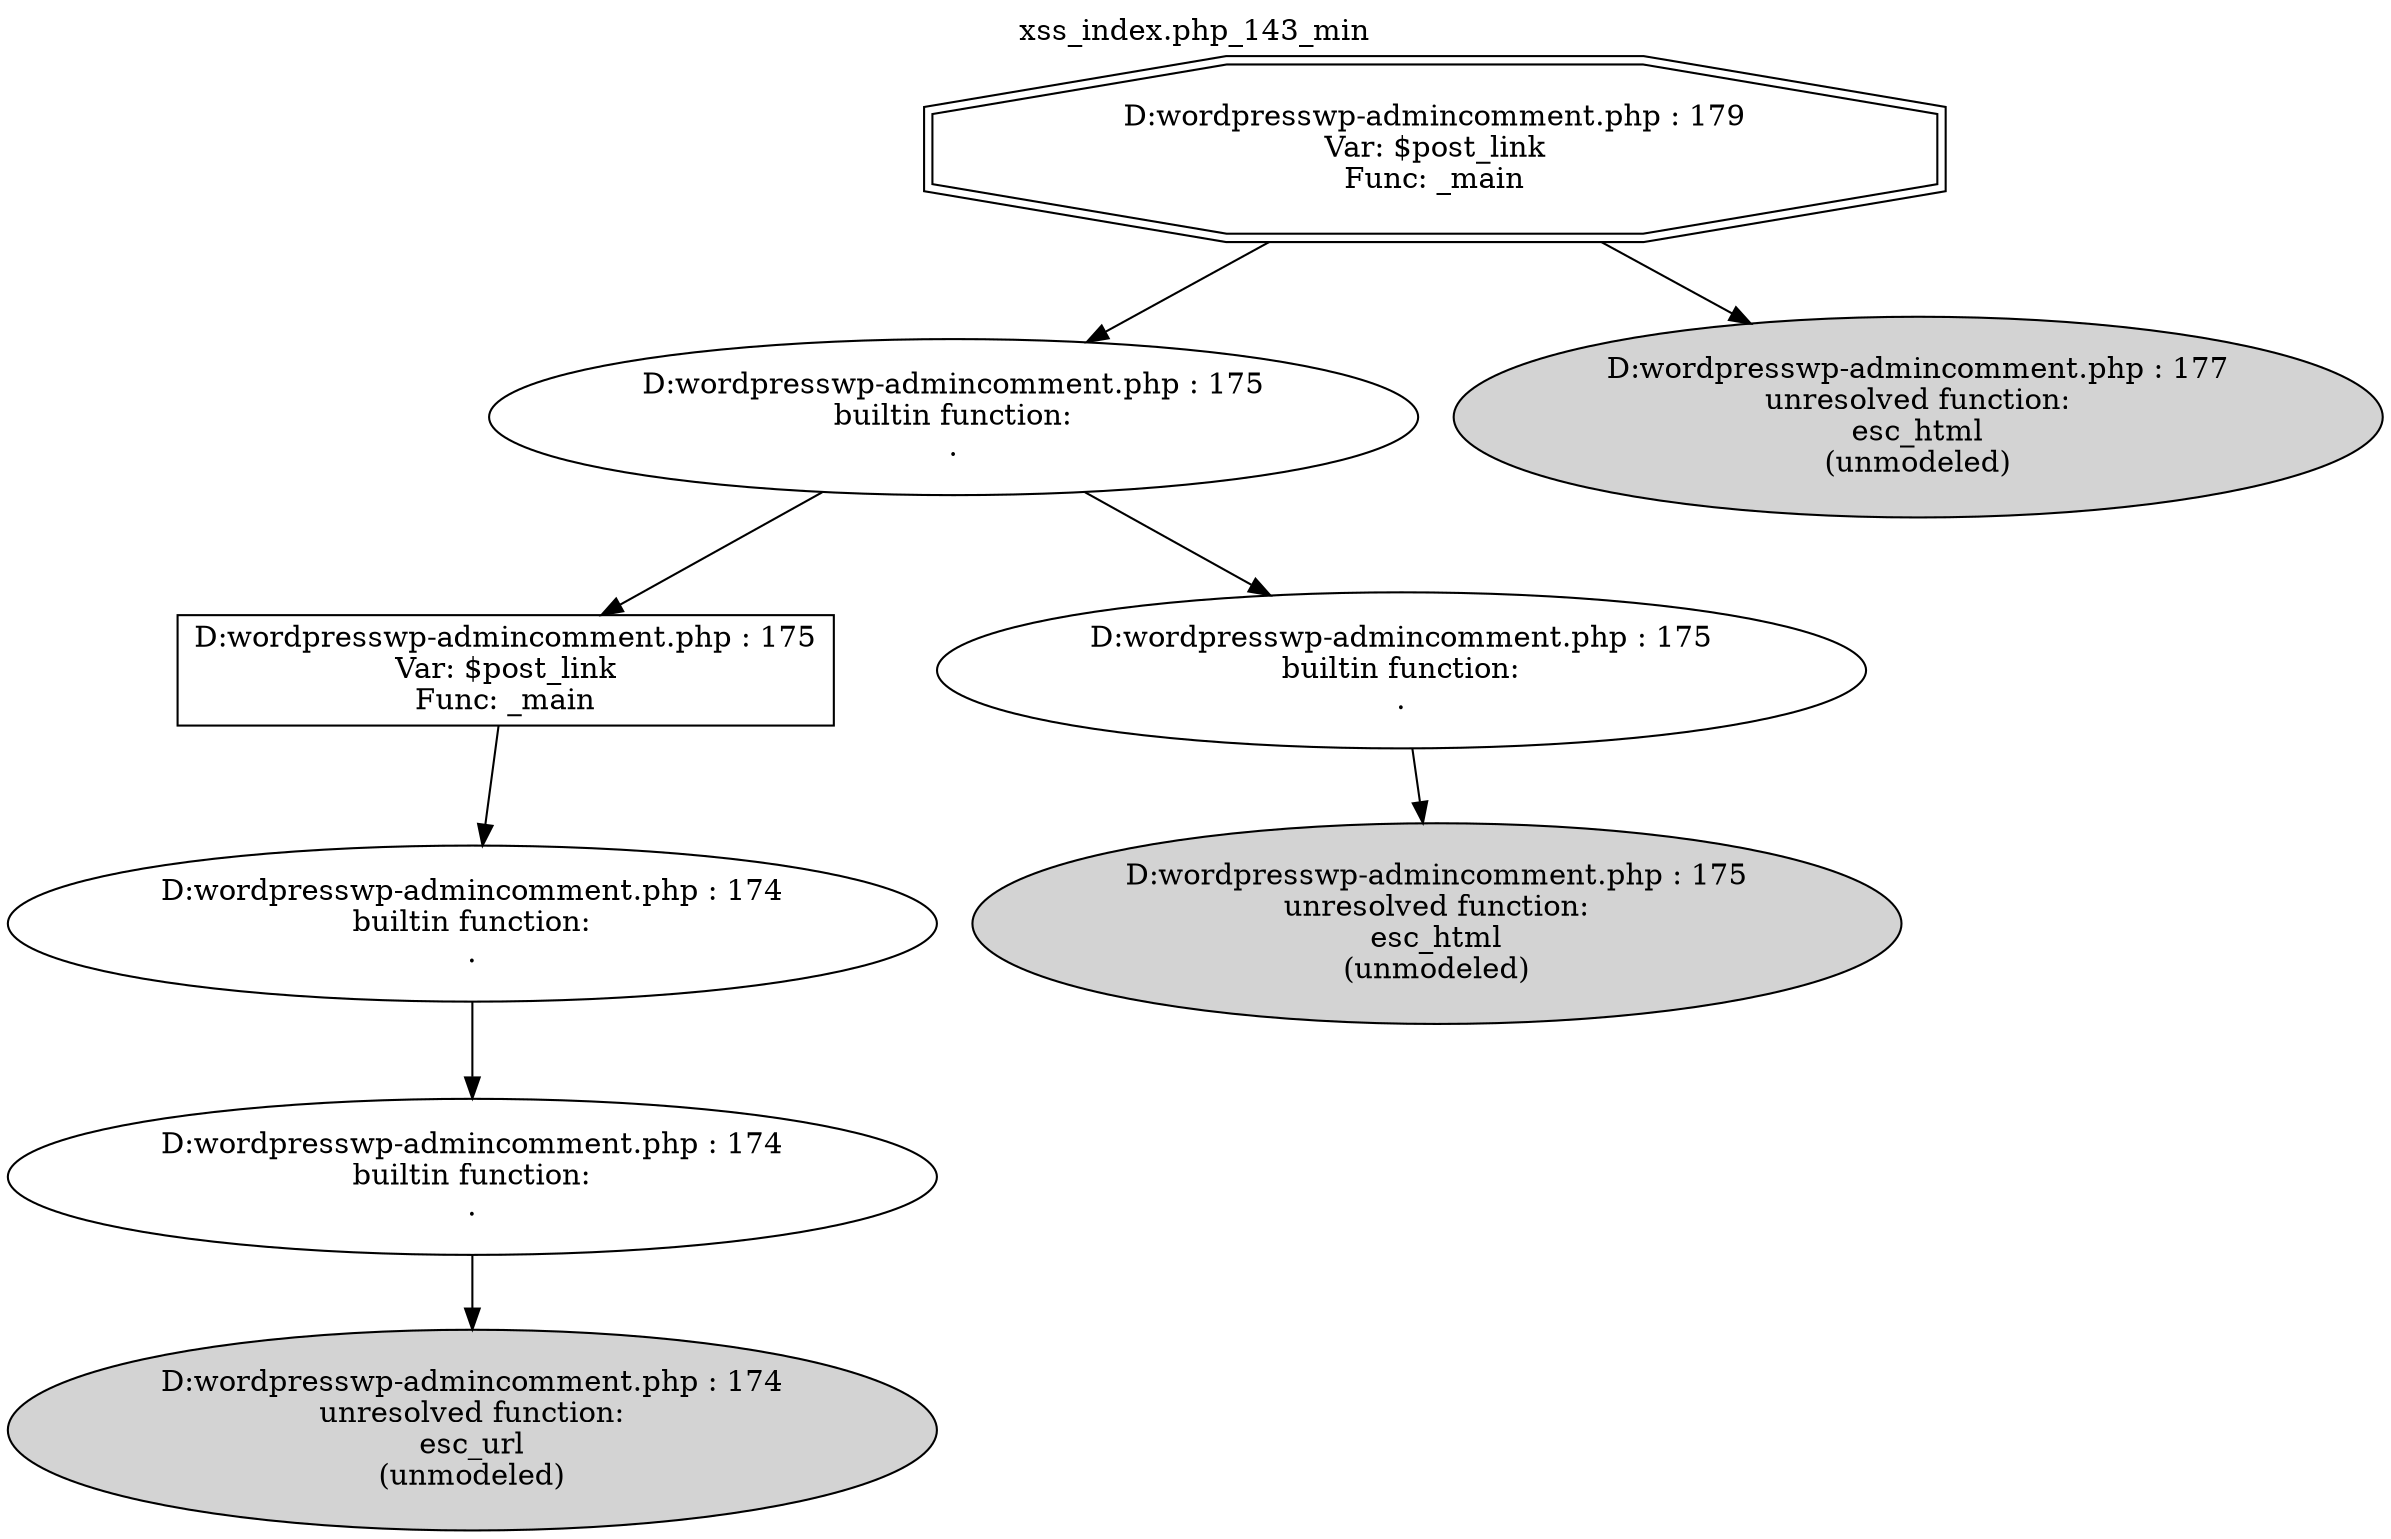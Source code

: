 digraph cfg {
  label="xss_index.php_143_min";
  labelloc=t;
  n1 [shape=doubleoctagon, label="D:\wordpress\wp-admin\comment.php : 179\nVar: $post_link\nFunc: _main\n"];
  n2 [shape=ellipse, label="D:\wordpress\wp-admin\comment.php : 175\nbuiltin function:\n.\n"];
  n3 [shape=box, label="D:\wordpress\wp-admin\comment.php : 175\nVar: $post_link\nFunc: _main\n"];
  n4 [shape=ellipse, label="D:\wordpress\wp-admin\comment.php : 174\nbuiltin function:\n.\n"];
  n5 [shape=ellipse, label="D:\wordpress\wp-admin\comment.php : 174\nbuiltin function:\n.\n"];
  n6 [shape=ellipse, label="D:\wordpress\wp-admin\comment.php : 174\nunresolved function:\nesc_url\n(unmodeled)\n",style=filled];
  n7 [shape=ellipse, label="D:\wordpress\wp-admin\comment.php : 175\nbuiltin function:\n.\n"];
  n8 [shape=ellipse, label="D:\wordpress\wp-admin\comment.php : 175\nunresolved function:\nesc_html\n(unmodeled)\n",style=filled];
  n9 [shape=ellipse, label="D:\wordpress\wp-admin\comment.php : 177\nunresolved function:\nesc_html\n(unmodeled)\n",style=filled];
  n1 -> n2;
  n1 -> n9;
  n2 -> n3;
  n2 -> n7;
  n3 -> n4;
  n4 -> n5;
  n5 -> n6;
  n7 -> n8;
}
